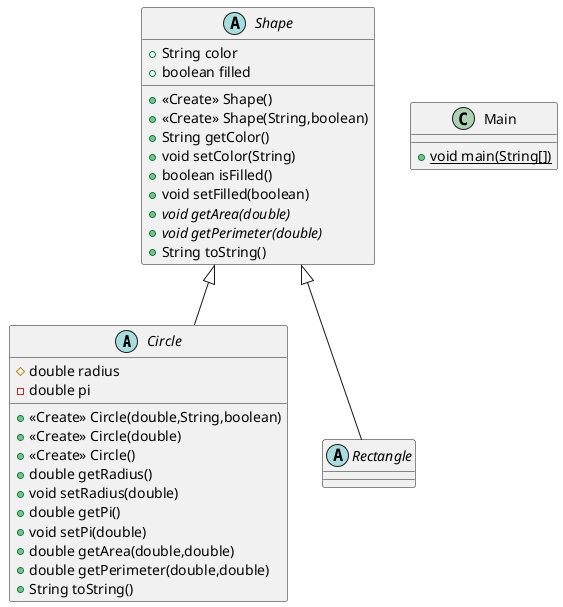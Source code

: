 @startuml
abstract class Circle {
# double radius
- double pi
+ <<Create>> Circle(double,String,boolean)
+ <<Create>> Circle(double)
+ <<Create>> Circle()
+ double getRadius()
+ void setRadius(double)
+ double getPi()
+ void setPi(double)
+ double getArea(double,double)
+ double getPerimeter(double,double)
+ String toString()
}
abstract class Shape {
+ String color
+ boolean filled
+ <<Create>> Shape()
+ <<Create>> Shape(String,boolean)
+ String getColor()
+ void setColor(String)
+ boolean isFilled()
+ void setFilled(boolean)
+ {abstract}void getArea(double)
+ {abstract}void getPerimeter(double)
+ String toString()
}
abstract class Rectangle {
}
class Main {
+ {static} void main(String[])
}


Shape <|-- Circle
Shape <|-- Rectangle
@enduml
